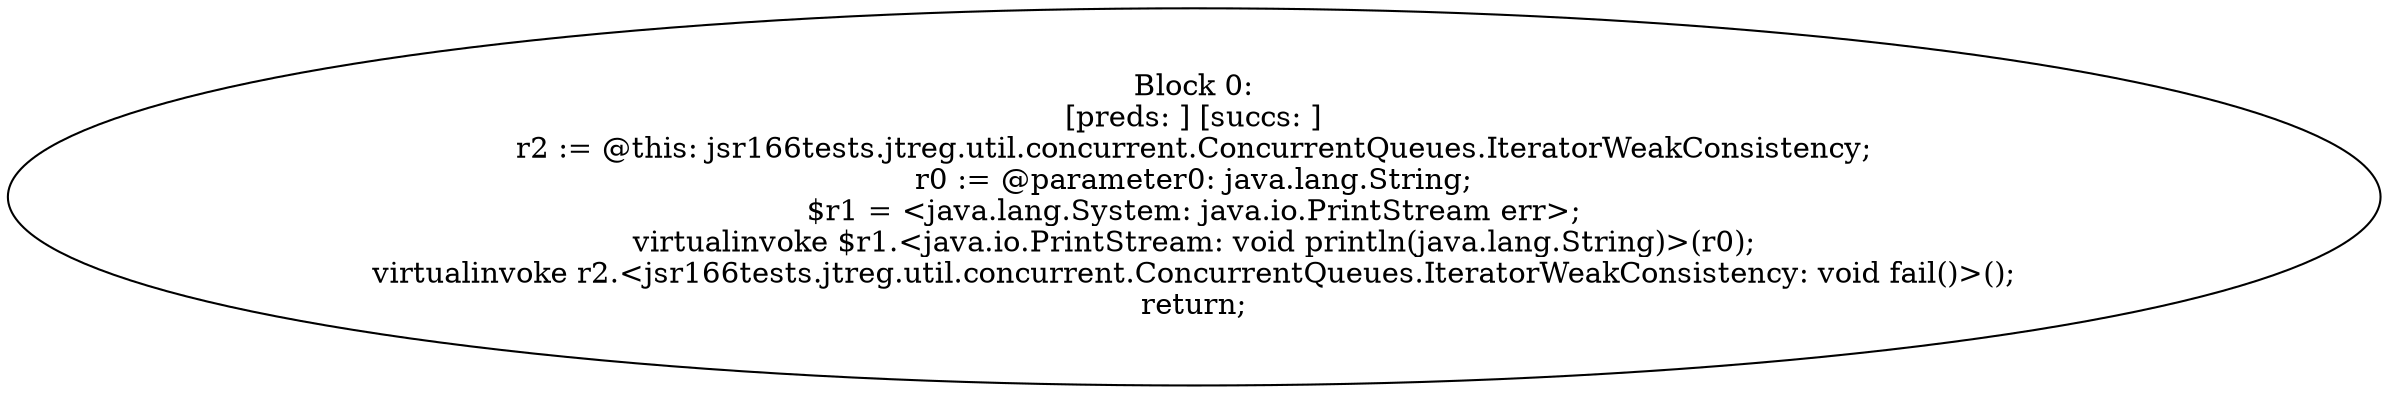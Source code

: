 digraph "unitGraph" {
    "Block 0:
[preds: ] [succs: ]
r2 := @this: jsr166tests.jtreg.util.concurrent.ConcurrentQueues.IteratorWeakConsistency;
r0 := @parameter0: java.lang.String;
$r1 = <java.lang.System: java.io.PrintStream err>;
virtualinvoke $r1.<java.io.PrintStream: void println(java.lang.String)>(r0);
virtualinvoke r2.<jsr166tests.jtreg.util.concurrent.ConcurrentQueues.IteratorWeakConsistency: void fail()>();
return;
"
}

